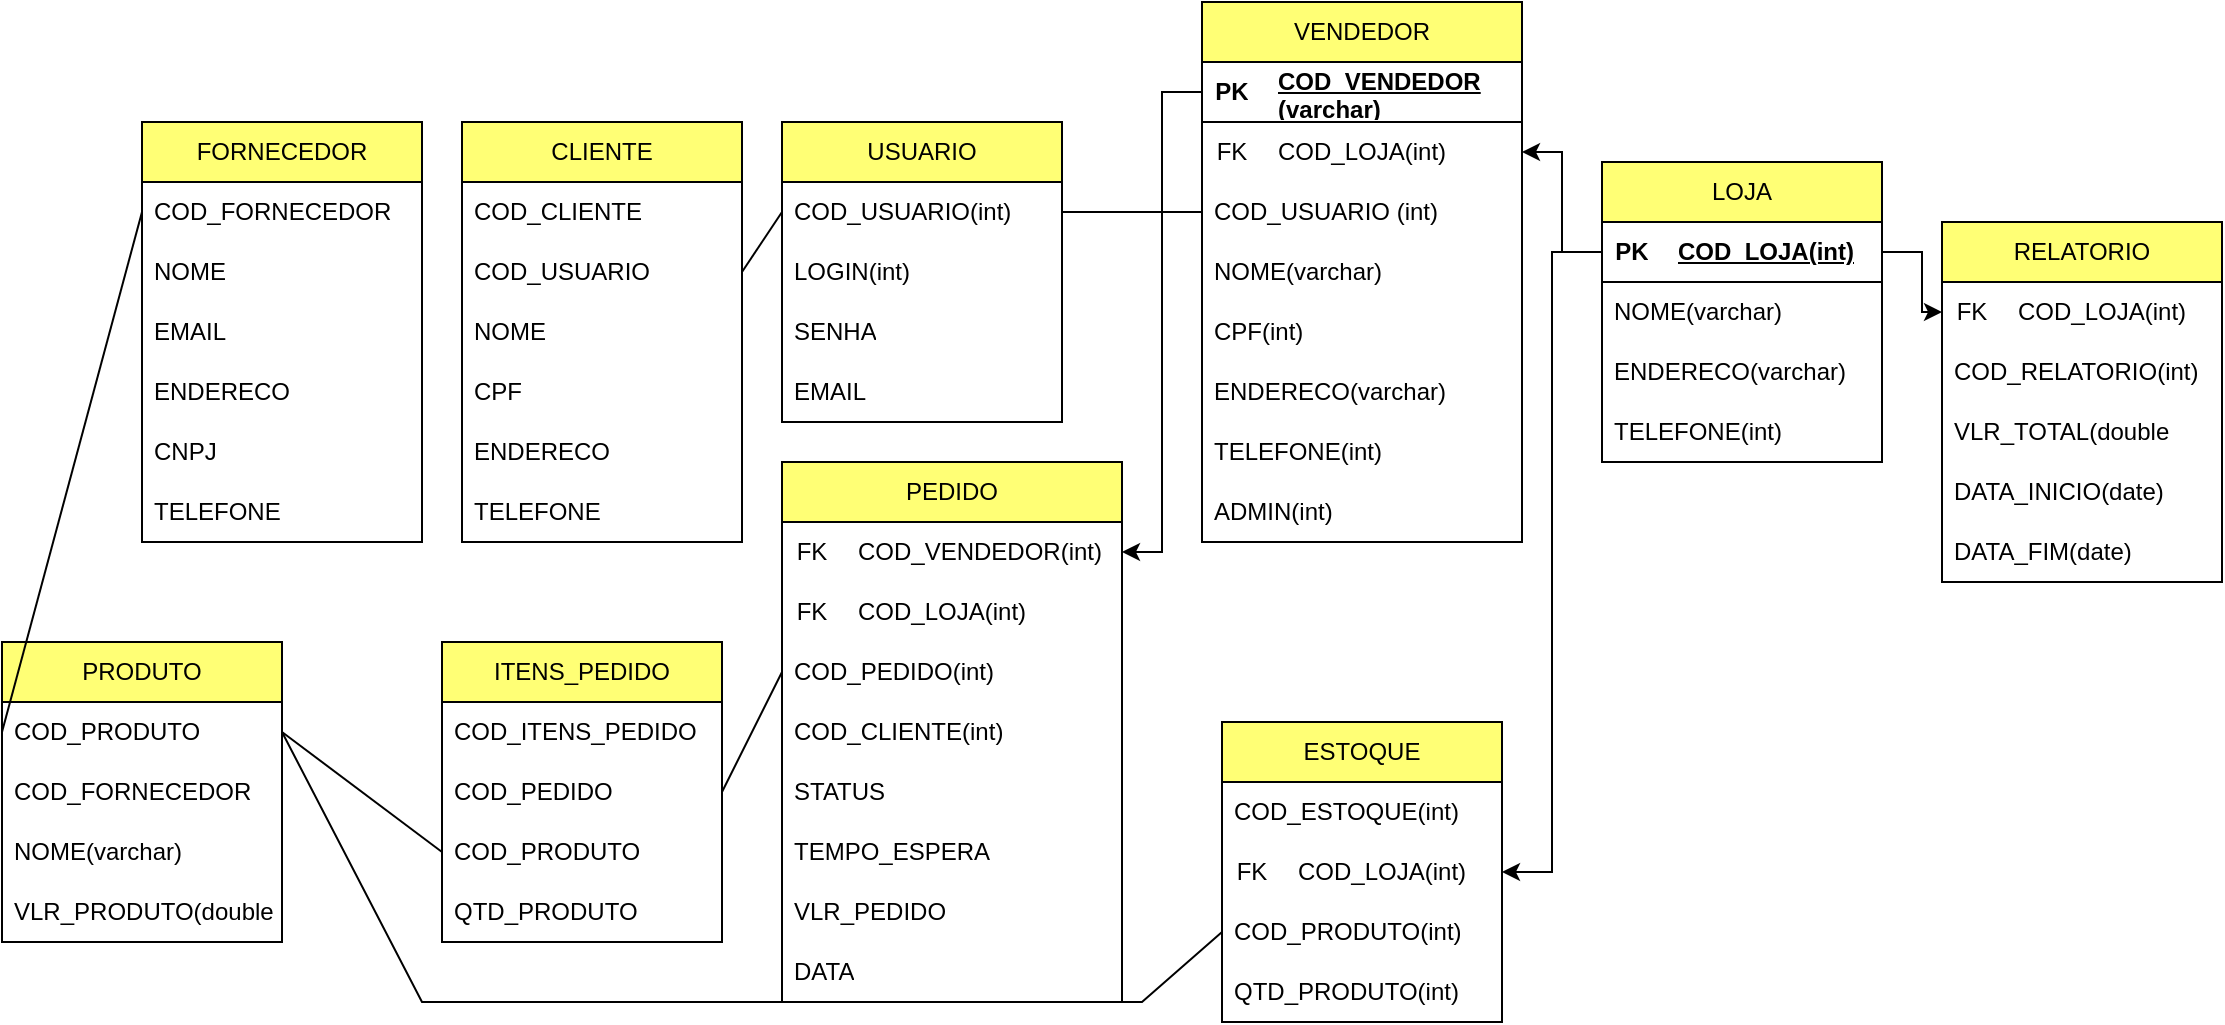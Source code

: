 <mxfile version="21.7.5" type="github">
  <diagram id="R2lEEEUBdFMjLlhIrx00" name="Page-1">
    <mxGraphModel dx="2072" dy="1129" grid="1" gridSize="10" guides="1" tooltips="1" connect="1" arrows="1" fold="1" page="1" pageScale="1" pageWidth="850" pageHeight="1100" math="0" shadow="0" extFonts="Permanent Marker^https://fonts.googleapis.com/css?family=Permanent+Marker">
      <root>
        <mxCell id="0" />
        <mxCell id="1" parent="0" />
        <mxCell id="6euLBbNawALFKnhl1Kjq-1" value="USUARIO" style="swimlane;fontStyle=0;childLayout=stackLayout;horizontal=1;startSize=30;horizontalStack=0;resizeParent=1;resizeParentMax=0;resizeLast=0;collapsible=1;marginBottom=0;whiteSpace=wrap;html=1;fillColor=#FFFF75;" parent="1" vertex="1">
          <mxGeometry x="170" y="60" width="140" height="150" as="geometry" />
        </mxCell>
        <mxCell id="6euLBbNawALFKnhl1Kjq-2" value="COD_USUARIO(int)" style="text;strokeColor=none;fillColor=none;align=left;verticalAlign=middle;spacingLeft=4;spacingRight=4;overflow=hidden;points=[[0,0.5],[1,0.5]];portConstraint=eastwest;rotatable=0;whiteSpace=wrap;html=1;" parent="6euLBbNawALFKnhl1Kjq-1" vertex="1">
          <mxGeometry y="30" width="140" height="30" as="geometry" />
        </mxCell>
        <mxCell id="6euLBbNawALFKnhl1Kjq-3" value="LOGIN(int)" style="text;strokeColor=none;fillColor=none;align=left;verticalAlign=middle;spacingLeft=4;spacingRight=4;overflow=hidden;points=[[0,0.5],[1,0.5]];portConstraint=eastwest;rotatable=0;whiteSpace=wrap;html=1;" parent="6euLBbNawALFKnhl1Kjq-1" vertex="1">
          <mxGeometry y="60" width="140" height="30" as="geometry" />
        </mxCell>
        <mxCell id="6euLBbNawALFKnhl1Kjq-4" value="SENHA" style="text;strokeColor=none;fillColor=none;align=left;verticalAlign=middle;spacingLeft=4;spacingRight=4;overflow=hidden;points=[[0,0.5],[1,0.5]];portConstraint=eastwest;rotatable=0;whiteSpace=wrap;html=1;" parent="6euLBbNawALFKnhl1Kjq-1" vertex="1">
          <mxGeometry y="90" width="140" height="30" as="geometry" />
        </mxCell>
        <mxCell id="6euLBbNawALFKnhl1Kjq-5" value="EMAIL" style="text;strokeColor=none;fillColor=none;align=left;verticalAlign=middle;spacingLeft=4;spacingRight=4;overflow=hidden;points=[[0,0.5],[1,0.5]];portConstraint=eastwest;rotatable=0;whiteSpace=wrap;html=1;" parent="6euLBbNawALFKnhl1Kjq-1" vertex="1">
          <mxGeometry y="120" width="140" height="30" as="geometry" />
        </mxCell>
        <mxCell id="6euLBbNawALFKnhl1Kjq-6" value="CLIENTE" style="swimlane;fontStyle=0;childLayout=stackLayout;horizontal=1;startSize=30;horizontalStack=0;resizeParent=1;resizeParentMax=0;resizeLast=0;collapsible=1;marginBottom=0;whiteSpace=wrap;html=1;fillColor=#FFFF75;" parent="1" vertex="1">
          <mxGeometry x="10" y="60" width="140" height="210" as="geometry" />
        </mxCell>
        <mxCell id="6euLBbNawALFKnhl1Kjq-7" value="COD_CLIENTE" style="text;strokeColor=none;fillColor=none;align=left;verticalAlign=middle;spacingLeft=4;spacingRight=4;overflow=hidden;points=[[0,0.5],[1,0.5]];portConstraint=eastwest;rotatable=0;whiteSpace=wrap;html=1;" parent="6euLBbNawALFKnhl1Kjq-6" vertex="1">
          <mxGeometry y="30" width="140" height="30" as="geometry" />
        </mxCell>
        <mxCell id="6euLBbNawALFKnhl1Kjq-13" value="COD_USUARIO" style="text;strokeColor=none;fillColor=none;align=left;verticalAlign=middle;spacingLeft=4;spacingRight=4;overflow=hidden;points=[[0,0.5],[1,0.5]];portConstraint=eastwest;rotatable=0;whiteSpace=wrap;html=1;" parent="6euLBbNawALFKnhl1Kjq-6" vertex="1">
          <mxGeometry y="60" width="140" height="30" as="geometry" />
        </mxCell>
        <mxCell id="6euLBbNawALFKnhl1Kjq-8" value="NOME" style="text;strokeColor=none;fillColor=none;align=left;verticalAlign=middle;spacingLeft=4;spacingRight=4;overflow=hidden;points=[[0,0.5],[1,0.5]];portConstraint=eastwest;rotatable=0;whiteSpace=wrap;html=1;" parent="6euLBbNawALFKnhl1Kjq-6" vertex="1">
          <mxGeometry y="90" width="140" height="30" as="geometry" />
        </mxCell>
        <mxCell id="6euLBbNawALFKnhl1Kjq-9" value="CPF" style="text;strokeColor=none;fillColor=none;align=left;verticalAlign=middle;spacingLeft=4;spacingRight=4;overflow=hidden;points=[[0,0.5],[1,0.5]];portConstraint=eastwest;rotatable=0;whiteSpace=wrap;html=1;" parent="6euLBbNawALFKnhl1Kjq-6" vertex="1">
          <mxGeometry y="120" width="140" height="30" as="geometry" />
        </mxCell>
        <mxCell id="6euLBbNawALFKnhl1Kjq-10" value="ENDERECO" style="text;strokeColor=none;fillColor=none;align=left;verticalAlign=middle;spacingLeft=4;spacingRight=4;overflow=hidden;points=[[0,0.5],[1,0.5]];portConstraint=eastwest;rotatable=0;whiteSpace=wrap;html=1;" parent="6euLBbNawALFKnhl1Kjq-6" vertex="1">
          <mxGeometry y="150" width="140" height="30" as="geometry" />
        </mxCell>
        <mxCell id="6euLBbNawALFKnhl1Kjq-11" value="TELEFONE" style="text;strokeColor=none;fillColor=none;align=left;verticalAlign=middle;spacingLeft=4;spacingRight=4;overflow=hidden;points=[[0,0.5],[1,0.5]];portConstraint=eastwest;rotatable=0;whiteSpace=wrap;html=1;" parent="6euLBbNawALFKnhl1Kjq-6" vertex="1">
          <mxGeometry y="180" width="140" height="30" as="geometry" />
        </mxCell>
        <mxCell id="6euLBbNawALFKnhl1Kjq-14" value="" style="endArrow=none;html=1;rounded=0;entryX=0;entryY=0.5;entryDx=0;entryDy=0;exitX=1;exitY=0.5;exitDx=0;exitDy=0;" parent="1" source="6euLBbNawALFKnhl1Kjq-13" target="6euLBbNawALFKnhl1Kjq-2" edge="1">
          <mxGeometry width="50" height="50" relative="1" as="geometry">
            <mxPoint x="400" y="250" as="sourcePoint" />
            <mxPoint x="450" y="200" as="targetPoint" />
          </mxGeometry>
        </mxCell>
        <mxCell id="6euLBbNawALFKnhl1Kjq-15" value="VENDEDOR" style="swimlane;fontStyle=0;childLayout=stackLayout;horizontal=1;startSize=30;horizontalStack=0;resizeParent=1;resizeParentMax=0;resizeLast=0;collapsible=1;marginBottom=0;whiteSpace=wrap;html=1;fillColor=#FFFF75;" parent="1" vertex="1">
          <mxGeometry x="380" width="160" height="270" as="geometry" />
        </mxCell>
        <mxCell id="yWgt30FyJ93wqNs7y8Zr-31" value="" style="shape=tableRow;horizontal=0;startSize=0;swimlaneHead=0;swimlaneBody=0;fillColor=none;collapsible=0;dropTarget=0;points=[[0,0.5],[1,0.5]];portConstraint=eastwest;top=0;left=0;right=0;bottom=1;" vertex="1" parent="6euLBbNawALFKnhl1Kjq-15">
          <mxGeometry y="30" width="160" height="30" as="geometry" />
        </mxCell>
        <mxCell id="yWgt30FyJ93wqNs7y8Zr-32" value="PK" style="shape=partialRectangle;connectable=0;fillColor=none;top=0;left=0;bottom=0;right=0;fontStyle=1;overflow=hidden;whiteSpace=wrap;html=1;" vertex="1" parent="yWgt30FyJ93wqNs7y8Zr-31">
          <mxGeometry width="30" height="30" as="geometry">
            <mxRectangle width="30" height="30" as="alternateBounds" />
          </mxGeometry>
        </mxCell>
        <mxCell id="yWgt30FyJ93wqNs7y8Zr-33" value="COD_VENDEDOR (varchar)" style="shape=partialRectangle;connectable=0;fillColor=none;top=0;left=0;bottom=0;right=0;align=left;spacingLeft=6;fontStyle=5;overflow=hidden;whiteSpace=wrap;html=1;" vertex="1" parent="yWgt30FyJ93wqNs7y8Zr-31">
          <mxGeometry x="30" width="150" height="30" as="geometry">
            <mxRectangle width="150" height="30" as="alternateBounds" />
          </mxGeometry>
        </mxCell>
        <mxCell id="yWgt30FyJ93wqNs7y8Zr-81" value="" style="shape=table;startSize=0;container=1;collapsible=1;childLayout=tableLayout;fixedRows=1;rowLines=0;fontStyle=0;align=center;resizeLast=1;strokeColor=none;fillColor=none;collapsible=0;" vertex="1" parent="6euLBbNawALFKnhl1Kjq-15">
          <mxGeometry y="60" width="160" height="30" as="geometry" />
        </mxCell>
        <mxCell id="yWgt30FyJ93wqNs7y8Zr-82" value="" style="shape=tableRow;horizontal=0;startSize=0;swimlaneHead=0;swimlaneBody=0;fillColor=none;collapsible=0;dropTarget=0;points=[[0,0.5],[1,0.5]];portConstraint=eastwest;top=0;left=0;right=0;bottom=0;" vertex="1" parent="yWgt30FyJ93wqNs7y8Zr-81">
          <mxGeometry width="160" height="30" as="geometry" />
        </mxCell>
        <mxCell id="yWgt30FyJ93wqNs7y8Zr-83" value="FK" style="shape=partialRectangle;connectable=0;fillColor=none;top=0;left=0;bottom=0;right=0;fontStyle=0;overflow=hidden;whiteSpace=wrap;html=1;" vertex="1" parent="yWgt30FyJ93wqNs7y8Zr-82">
          <mxGeometry width="30" height="30" as="geometry">
            <mxRectangle width="30" height="30" as="alternateBounds" />
          </mxGeometry>
        </mxCell>
        <mxCell id="yWgt30FyJ93wqNs7y8Zr-84" value="COD_LOJA(int)" style="shape=partialRectangle;connectable=0;fillColor=none;top=0;left=0;bottom=0;right=0;align=left;spacingLeft=6;fontStyle=0;overflow=hidden;whiteSpace=wrap;html=1;" vertex="1" parent="yWgt30FyJ93wqNs7y8Zr-82">
          <mxGeometry x="30" width="130" height="30" as="geometry">
            <mxRectangle width="130" height="30" as="alternateBounds" />
          </mxGeometry>
        </mxCell>
        <mxCell id="6euLBbNawALFKnhl1Kjq-23" value="COD_USUARIO (int)" style="text;strokeColor=none;fillColor=none;align=left;verticalAlign=middle;spacingLeft=4;spacingRight=4;overflow=hidden;points=[[0,0.5],[1,0.5]];portConstraint=eastwest;rotatable=0;whiteSpace=wrap;html=1;" parent="6euLBbNawALFKnhl1Kjq-15" vertex="1">
          <mxGeometry y="90" width="160" height="30" as="geometry" />
        </mxCell>
        <mxCell id="6euLBbNawALFKnhl1Kjq-17" value="NOME(varchar)" style="text;strokeColor=none;fillColor=none;align=left;verticalAlign=middle;spacingLeft=4;spacingRight=4;overflow=hidden;points=[[0,0.5],[1,0.5]];portConstraint=eastwest;rotatable=0;whiteSpace=wrap;html=1;" parent="6euLBbNawALFKnhl1Kjq-15" vertex="1">
          <mxGeometry y="120" width="160" height="30" as="geometry" />
        </mxCell>
        <mxCell id="6euLBbNawALFKnhl1Kjq-18" value="CPF(int)" style="text;strokeColor=none;fillColor=none;align=left;verticalAlign=middle;spacingLeft=4;spacingRight=4;overflow=hidden;points=[[0,0.5],[1,0.5]];portConstraint=eastwest;rotatable=0;whiteSpace=wrap;html=1;" parent="6euLBbNawALFKnhl1Kjq-15" vertex="1">
          <mxGeometry y="150" width="160" height="30" as="geometry" />
        </mxCell>
        <mxCell id="6euLBbNawALFKnhl1Kjq-20" value="ENDERECO(varchar)" style="text;strokeColor=none;fillColor=none;align=left;verticalAlign=middle;spacingLeft=4;spacingRight=4;overflow=hidden;points=[[0,0.5],[1,0.5]];portConstraint=eastwest;rotatable=0;whiteSpace=wrap;html=1;" parent="6euLBbNawALFKnhl1Kjq-15" vertex="1">
          <mxGeometry y="180" width="160" height="30" as="geometry" />
        </mxCell>
        <mxCell id="6euLBbNawALFKnhl1Kjq-21" value="TELEFONE(int)" style="text;strokeColor=none;fillColor=none;align=left;verticalAlign=middle;spacingLeft=4;spacingRight=4;overflow=hidden;points=[[0,0.5],[1,0.5]];portConstraint=eastwest;rotatable=0;whiteSpace=wrap;html=1;" parent="6euLBbNawALFKnhl1Kjq-15" vertex="1">
          <mxGeometry y="210" width="160" height="30" as="geometry" />
        </mxCell>
        <mxCell id="6euLBbNawALFKnhl1Kjq-25" value="ADMIN(int)" style="text;strokeColor=none;fillColor=none;align=left;verticalAlign=middle;spacingLeft=4;spacingRight=4;overflow=hidden;points=[[0,0.5],[1,0.5]];portConstraint=eastwest;rotatable=0;whiteSpace=wrap;html=1;" parent="6euLBbNawALFKnhl1Kjq-15" vertex="1">
          <mxGeometry y="240" width="160" height="30" as="geometry" />
        </mxCell>
        <mxCell id="6euLBbNawALFKnhl1Kjq-24" value="" style="endArrow=none;html=1;rounded=0;entryX=0;entryY=0.5;entryDx=0;entryDy=0;exitX=1;exitY=0.5;exitDx=0;exitDy=0;" parent="1" source="6euLBbNawALFKnhl1Kjq-2" target="6euLBbNawALFKnhl1Kjq-23" edge="1">
          <mxGeometry width="50" height="50" relative="1" as="geometry">
            <mxPoint x="310" y="195" as="sourcePoint" />
            <mxPoint x="350" y="165" as="targetPoint" />
          </mxGeometry>
        </mxCell>
        <mxCell id="6euLBbNawALFKnhl1Kjq-26" value="LOJA" style="swimlane;fontStyle=0;childLayout=stackLayout;horizontal=1;startSize=30;horizontalStack=0;resizeParent=1;resizeParentMax=0;resizeLast=0;collapsible=1;marginBottom=0;whiteSpace=wrap;html=1;fillColor=#FFFF75;" parent="1" vertex="1">
          <mxGeometry x="580" y="80" width="140" height="150" as="geometry" />
        </mxCell>
        <mxCell id="yWgt30FyJ93wqNs7y8Zr-75" value="" style="shape=table;startSize=0;container=1;collapsible=1;childLayout=tableLayout;fixedRows=1;rowLines=0;fontStyle=0;align=center;resizeLast=1;strokeColor=none;fillColor=none;collapsible=0;" vertex="1" parent="6euLBbNawALFKnhl1Kjq-26">
          <mxGeometry y="30" width="140" height="30" as="geometry" />
        </mxCell>
        <mxCell id="yWgt30FyJ93wqNs7y8Zr-76" value="" style="shape=tableRow;horizontal=0;startSize=0;swimlaneHead=0;swimlaneBody=0;fillColor=none;collapsible=0;dropTarget=0;points=[[0,0.5],[1,0.5]];portConstraint=eastwest;top=0;left=0;right=0;bottom=1;" vertex="1" parent="yWgt30FyJ93wqNs7y8Zr-75">
          <mxGeometry width="140" height="30" as="geometry" />
        </mxCell>
        <mxCell id="yWgt30FyJ93wqNs7y8Zr-77" value="PK" style="shape=partialRectangle;connectable=0;fillColor=none;top=0;left=0;bottom=0;right=0;fontStyle=1;overflow=hidden;whiteSpace=wrap;html=1;" vertex="1" parent="yWgt30FyJ93wqNs7y8Zr-76">
          <mxGeometry width="30" height="30" as="geometry">
            <mxRectangle width="30" height="30" as="alternateBounds" />
          </mxGeometry>
        </mxCell>
        <mxCell id="yWgt30FyJ93wqNs7y8Zr-78" value="COD_LOJA(int)" style="shape=partialRectangle;connectable=0;fillColor=none;top=0;left=0;bottom=0;right=0;align=left;spacingLeft=6;fontStyle=5;overflow=hidden;whiteSpace=wrap;html=1;" vertex="1" parent="yWgt30FyJ93wqNs7y8Zr-76">
          <mxGeometry x="30" width="110" height="30" as="geometry">
            <mxRectangle width="110" height="30" as="alternateBounds" />
          </mxGeometry>
        </mxCell>
        <mxCell id="6euLBbNawALFKnhl1Kjq-28" value="NOME(varchar)" style="text;strokeColor=none;fillColor=none;align=left;verticalAlign=middle;spacingLeft=4;spacingRight=4;overflow=hidden;points=[[0,0.5],[1,0.5]];portConstraint=eastwest;rotatable=0;whiteSpace=wrap;html=1;" parent="6euLBbNawALFKnhl1Kjq-26" vertex="1">
          <mxGeometry y="60" width="140" height="30" as="geometry" />
        </mxCell>
        <mxCell id="6euLBbNawALFKnhl1Kjq-29" value="ENDERECO(varchar)" style="text;strokeColor=none;fillColor=none;align=left;verticalAlign=middle;spacingLeft=4;spacingRight=4;overflow=hidden;points=[[0,0.5],[1,0.5]];portConstraint=eastwest;rotatable=0;whiteSpace=wrap;html=1;" parent="6euLBbNawALFKnhl1Kjq-26" vertex="1">
          <mxGeometry y="90" width="140" height="30" as="geometry" />
        </mxCell>
        <mxCell id="6euLBbNawALFKnhl1Kjq-30" value="TELEFONE(int)" style="text;strokeColor=none;fillColor=none;align=left;verticalAlign=middle;spacingLeft=4;spacingRight=4;overflow=hidden;points=[[0,0.5],[1,0.5]];portConstraint=eastwest;rotatable=0;whiteSpace=wrap;html=1;" parent="6euLBbNawALFKnhl1Kjq-26" vertex="1">
          <mxGeometry y="120" width="140" height="30" as="geometry" />
        </mxCell>
        <mxCell id="6euLBbNawALFKnhl1Kjq-32" value="PEDIDO" style="swimlane;fontStyle=0;childLayout=stackLayout;horizontal=1;startSize=30;horizontalStack=0;resizeParent=1;resizeParentMax=0;resizeLast=0;collapsible=1;marginBottom=0;whiteSpace=wrap;html=1;fillColor=#FFFF75;" parent="1" vertex="1">
          <mxGeometry x="170" y="230" width="170" height="270" as="geometry" />
        </mxCell>
        <mxCell id="yWgt30FyJ93wqNs7y8Zr-64" value="" style="shape=table;startSize=0;container=1;collapsible=1;childLayout=tableLayout;fixedRows=1;rowLines=0;fontStyle=0;align=center;resizeLast=1;strokeColor=none;fillColor=none;collapsible=0;" vertex="1" parent="6euLBbNawALFKnhl1Kjq-32">
          <mxGeometry y="30" width="170" height="30" as="geometry" />
        </mxCell>
        <mxCell id="yWgt30FyJ93wqNs7y8Zr-65" value="" style="shape=tableRow;horizontal=0;startSize=0;swimlaneHead=0;swimlaneBody=0;fillColor=none;collapsible=0;dropTarget=0;points=[[0,0.5],[1,0.5]];portConstraint=eastwest;top=0;left=0;right=0;bottom=0;" vertex="1" parent="yWgt30FyJ93wqNs7y8Zr-64">
          <mxGeometry width="170" height="30" as="geometry" />
        </mxCell>
        <mxCell id="yWgt30FyJ93wqNs7y8Zr-66" value="FK" style="shape=partialRectangle;connectable=0;fillColor=none;top=0;left=0;bottom=0;right=0;fontStyle=0;overflow=hidden;whiteSpace=wrap;html=1;" vertex="1" parent="yWgt30FyJ93wqNs7y8Zr-65">
          <mxGeometry width="30" height="30" as="geometry">
            <mxRectangle width="30" height="30" as="alternateBounds" />
          </mxGeometry>
        </mxCell>
        <mxCell id="yWgt30FyJ93wqNs7y8Zr-67" value="COD_VENDEDOR(int)" style="shape=partialRectangle;connectable=0;fillColor=none;top=0;left=0;bottom=0;right=0;align=left;spacingLeft=6;fontStyle=0;overflow=hidden;whiteSpace=wrap;html=1;" vertex="1" parent="yWgt30FyJ93wqNs7y8Zr-65">
          <mxGeometry x="30" width="140" height="30" as="geometry">
            <mxRectangle width="140" height="30" as="alternateBounds" />
          </mxGeometry>
        </mxCell>
        <mxCell id="yWgt30FyJ93wqNs7y8Zr-94" value="" style="shape=table;startSize=0;container=1;collapsible=1;childLayout=tableLayout;fixedRows=1;rowLines=0;fontStyle=0;align=center;resizeLast=1;strokeColor=none;fillColor=none;collapsible=0;" vertex="1" parent="6euLBbNawALFKnhl1Kjq-32">
          <mxGeometry y="60" width="170" height="30" as="geometry" />
        </mxCell>
        <mxCell id="yWgt30FyJ93wqNs7y8Zr-95" value="" style="shape=tableRow;horizontal=0;startSize=0;swimlaneHead=0;swimlaneBody=0;fillColor=none;collapsible=0;dropTarget=0;points=[[0,0.5],[1,0.5]];portConstraint=eastwest;top=0;left=0;right=0;bottom=0;" vertex="1" parent="yWgt30FyJ93wqNs7y8Zr-94">
          <mxGeometry width="170" height="30" as="geometry" />
        </mxCell>
        <mxCell id="yWgt30FyJ93wqNs7y8Zr-96" value="FK" style="shape=partialRectangle;connectable=0;fillColor=none;top=0;left=0;bottom=0;right=0;fontStyle=0;overflow=hidden;whiteSpace=wrap;html=1;" vertex="1" parent="yWgt30FyJ93wqNs7y8Zr-95">
          <mxGeometry width="30" height="30" as="geometry">
            <mxRectangle width="30" height="30" as="alternateBounds" />
          </mxGeometry>
        </mxCell>
        <mxCell id="yWgt30FyJ93wqNs7y8Zr-97" value="COD_LOJA(int)" style="shape=partialRectangle;connectable=0;fillColor=none;top=0;left=0;bottom=0;right=0;align=left;spacingLeft=6;fontStyle=0;overflow=hidden;whiteSpace=wrap;html=1;" vertex="1" parent="yWgt30FyJ93wqNs7y8Zr-95">
          <mxGeometry x="30" width="140" height="30" as="geometry">
            <mxRectangle width="140" height="30" as="alternateBounds" />
          </mxGeometry>
        </mxCell>
        <mxCell id="6euLBbNawALFKnhl1Kjq-33" value="COD_PEDIDO(int)" style="text;strokeColor=none;fillColor=none;align=left;verticalAlign=middle;spacingLeft=4;spacingRight=4;overflow=hidden;points=[[0,0.5],[1,0.5]];portConstraint=eastwest;rotatable=0;whiteSpace=wrap;html=1;" parent="6euLBbNawALFKnhl1Kjq-32" vertex="1">
          <mxGeometry y="90" width="170" height="30" as="geometry" />
        </mxCell>
        <mxCell id="6euLBbNawALFKnhl1Kjq-41" value="COD_CLIENTE(int)" style="text;strokeColor=none;fillColor=none;align=left;verticalAlign=middle;spacingLeft=4;spacingRight=4;overflow=hidden;points=[[0,0.5],[1,0.5]];portConstraint=eastwest;rotatable=0;whiteSpace=wrap;html=1;" parent="6euLBbNawALFKnhl1Kjq-32" vertex="1">
          <mxGeometry y="120" width="170" height="30" as="geometry" />
        </mxCell>
        <mxCell id="6euLBbNawALFKnhl1Kjq-46" value="STATUS" style="text;strokeColor=none;fillColor=none;align=left;verticalAlign=middle;spacingLeft=4;spacingRight=4;overflow=hidden;points=[[0,0.5],[1,0.5]];portConstraint=eastwest;rotatable=0;whiteSpace=wrap;html=1;" parent="6euLBbNawALFKnhl1Kjq-32" vertex="1">
          <mxGeometry y="150" width="170" height="30" as="geometry" />
        </mxCell>
        <mxCell id="6euLBbNawALFKnhl1Kjq-76" value="TEMPO_ESPERA" style="text;strokeColor=none;fillColor=none;align=left;verticalAlign=middle;spacingLeft=4;spacingRight=4;overflow=hidden;points=[[0,0.5],[1,0.5]];portConstraint=eastwest;rotatable=0;whiteSpace=wrap;html=1;" parent="6euLBbNawALFKnhl1Kjq-32" vertex="1">
          <mxGeometry y="180" width="170" height="30" as="geometry" />
        </mxCell>
        <mxCell id="6euLBbNawALFKnhl1Kjq-47" value="VLR_PEDIDO" style="text;strokeColor=none;fillColor=none;align=left;verticalAlign=middle;spacingLeft=4;spacingRight=4;overflow=hidden;points=[[0,0.5],[1,0.5]];portConstraint=eastwest;rotatable=0;whiteSpace=wrap;html=1;" parent="6euLBbNawALFKnhl1Kjq-32" vertex="1">
          <mxGeometry y="210" width="170" height="30" as="geometry" />
        </mxCell>
        <mxCell id="6euLBbNawALFKnhl1Kjq-48" value="DATA" style="text;strokeColor=none;fillColor=none;align=left;verticalAlign=middle;spacingLeft=4;spacingRight=4;overflow=hidden;points=[[0,0.5],[1,0.5]];portConstraint=eastwest;rotatable=0;whiteSpace=wrap;html=1;" parent="6euLBbNawALFKnhl1Kjq-32" vertex="1">
          <mxGeometry y="240" width="170" height="30" as="geometry" />
        </mxCell>
        <mxCell id="6euLBbNawALFKnhl1Kjq-37" value="ITENS_PEDIDO" style="swimlane;fontStyle=0;childLayout=stackLayout;horizontal=1;startSize=30;horizontalStack=0;resizeParent=1;resizeParentMax=0;resizeLast=0;collapsible=1;marginBottom=0;whiteSpace=wrap;html=1;fillColor=#FFFF75;" parent="1" vertex="1">
          <mxGeometry y="320" width="140" height="150" as="geometry" />
        </mxCell>
        <mxCell id="6euLBbNawALFKnhl1Kjq-38" value="COD_ITENS_PEDIDO" style="text;strokeColor=none;fillColor=none;align=left;verticalAlign=middle;spacingLeft=4;spacingRight=4;overflow=hidden;points=[[0,0.5],[1,0.5]];portConstraint=eastwest;rotatable=0;whiteSpace=wrap;html=1;" parent="6euLBbNawALFKnhl1Kjq-37" vertex="1">
          <mxGeometry y="30" width="140" height="30" as="geometry" />
        </mxCell>
        <mxCell id="6euLBbNawALFKnhl1Kjq-39" value="COD_PEDIDO" style="text;strokeColor=none;fillColor=none;align=left;verticalAlign=middle;spacingLeft=4;spacingRight=4;overflow=hidden;points=[[0,0.5],[1,0.5]];portConstraint=eastwest;rotatable=0;whiteSpace=wrap;html=1;" parent="6euLBbNawALFKnhl1Kjq-37" vertex="1">
          <mxGeometry y="60" width="140" height="30" as="geometry" />
        </mxCell>
        <mxCell id="6euLBbNawALFKnhl1Kjq-49" value="COD_PRODUTO" style="text;strokeColor=none;fillColor=none;align=left;verticalAlign=middle;spacingLeft=4;spacingRight=4;overflow=hidden;points=[[0,0.5],[1,0.5]];portConstraint=eastwest;rotatable=0;whiteSpace=wrap;html=1;" parent="6euLBbNawALFKnhl1Kjq-37" vertex="1">
          <mxGeometry y="90" width="140" height="30" as="geometry" />
        </mxCell>
        <mxCell id="6euLBbNawALFKnhl1Kjq-50" value="QTD_PRODUTO" style="text;strokeColor=none;fillColor=none;align=left;verticalAlign=middle;spacingLeft=4;spacingRight=4;overflow=hidden;points=[[0,0.5],[1,0.5]];portConstraint=eastwest;rotatable=0;whiteSpace=wrap;html=1;" parent="6euLBbNawALFKnhl1Kjq-37" vertex="1">
          <mxGeometry y="120" width="140" height="30" as="geometry" />
        </mxCell>
        <mxCell id="6euLBbNawALFKnhl1Kjq-40" value="" style="endArrow=none;html=1;rounded=0;entryX=0;entryY=0.5;entryDx=0;entryDy=0;exitX=1;exitY=0.5;exitDx=0;exitDy=0;" parent="1" source="6euLBbNawALFKnhl1Kjq-39" target="6euLBbNawALFKnhl1Kjq-33" edge="1">
          <mxGeometry width="50" height="50" relative="1" as="geometry">
            <mxPoint x="170" y="370" as="sourcePoint" />
            <mxPoint x="260" y="115" as="targetPoint" />
          </mxGeometry>
        </mxCell>
        <mxCell id="6euLBbNawALFKnhl1Kjq-51" value="PRODUTO" style="swimlane;fontStyle=0;childLayout=stackLayout;horizontal=1;startSize=30;horizontalStack=0;resizeParent=1;resizeParentMax=0;resizeLast=0;collapsible=1;marginBottom=0;whiteSpace=wrap;html=1;fillColor=#FFFF75;" parent="1" vertex="1">
          <mxGeometry x="-220" y="320" width="140" height="150" as="geometry" />
        </mxCell>
        <mxCell id="6euLBbNawALFKnhl1Kjq-52" value="COD_PRODUTO" style="text;strokeColor=none;fillColor=none;align=left;verticalAlign=middle;spacingLeft=4;spacingRight=4;overflow=hidden;points=[[0,0.5],[1,0.5]];portConstraint=eastwest;rotatable=0;whiteSpace=wrap;html=1;" parent="6euLBbNawALFKnhl1Kjq-51" vertex="1">
          <mxGeometry y="30" width="140" height="30" as="geometry" />
        </mxCell>
        <mxCell id="6euLBbNawALFKnhl1Kjq-64" value="COD_FORNECEDOR" style="text;strokeColor=none;fillColor=none;align=left;verticalAlign=middle;spacingLeft=4;spacingRight=4;overflow=hidden;points=[[0,0.5],[1,0.5]];portConstraint=eastwest;rotatable=0;whiteSpace=wrap;html=1;" parent="6euLBbNawALFKnhl1Kjq-51" vertex="1">
          <mxGeometry y="60" width="140" height="30" as="geometry" />
        </mxCell>
        <mxCell id="6euLBbNawALFKnhl1Kjq-53" value="NOME(varchar)" style="text;strokeColor=none;fillColor=none;align=left;verticalAlign=middle;spacingLeft=4;spacingRight=4;overflow=hidden;points=[[0,0.5],[1,0.5]];portConstraint=eastwest;rotatable=0;whiteSpace=wrap;html=1;" parent="6euLBbNawALFKnhl1Kjq-51" vertex="1">
          <mxGeometry y="90" width="140" height="30" as="geometry" />
        </mxCell>
        <mxCell id="6euLBbNawALFKnhl1Kjq-55" value="VLR_PRODUTO(double)" style="text;strokeColor=none;fillColor=none;align=left;verticalAlign=middle;spacingLeft=4;spacingRight=4;overflow=hidden;points=[[0,0.5],[1,0.5]];portConstraint=eastwest;rotatable=0;whiteSpace=wrap;html=1;" parent="6euLBbNawALFKnhl1Kjq-51" vertex="1">
          <mxGeometry y="120" width="140" height="30" as="geometry" />
        </mxCell>
        <mxCell id="6euLBbNawALFKnhl1Kjq-56" value="" style="endArrow=none;html=1;rounded=0;entryX=1;entryY=0.5;entryDx=0;entryDy=0;exitX=0;exitY=0.5;exitDx=0;exitDy=0;" parent="1" source="6euLBbNawALFKnhl1Kjq-49" target="6euLBbNawALFKnhl1Kjq-52" edge="1">
          <mxGeometry width="50" height="50" relative="1" as="geometry">
            <mxPoint x="160" y="365" as="sourcePoint" />
            <mxPoint x="180" y="275" as="targetPoint" />
          </mxGeometry>
        </mxCell>
        <mxCell id="6euLBbNawALFKnhl1Kjq-57" value="FORNECEDOR" style="swimlane;fontStyle=0;childLayout=stackLayout;horizontal=1;startSize=30;horizontalStack=0;resizeParent=1;resizeParentMax=0;resizeLast=0;collapsible=1;marginBottom=0;whiteSpace=wrap;html=1;fillColor=#FFFF75;" parent="1" vertex="1">
          <mxGeometry x="-150" y="60" width="140" height="210" as="geometry" />
        </mxCell>
        <mxCell id="6euLBbNawALFKnhl1Kjq-58" value="COD_FORNECEDOR" style="text;strokeColor=none;fillColor=none;align=left;verticalAlign=middle;spacingLeft=4;spacingRight=4;overflow=hidden;points=[[0,0.5],[1,0.5]];portConstraint=eastwest;rotatable=0;whiteSpace=wrap;html=1;" parent="6euLBbNawALFKnhl1Kjq-57" vertex="1">
          <mxGeometry y="30" width="140" height="30" as="geometry" />
        </mxCell>
        <mxCell id="6euLBbNawALFKnhl1Kjq-59" value="NOME" style="text;strokeColor=none;fillColor=none;align=left;verticalAlign=middle;spacingLeft=4;spacingRight=4;overflow=hidden;points=[[0,0.5],[1,0.5]];portConstraint=eastwest;rotatable=0;whiteSpace=wrap;html=1;" parent="6euLBbNawALFKnhl1Kjq-57" vertex="1">
          <mxGeometry y="60" width="140" height="30" as="geometry" />
        </mxCell>
        <mxCell id="6euLBbNawALFKnhl1Kjq-63" value="EMAIL" style="text;strokeColor=none;fillColor=none;align=left;verticalAlign=middle;spacingLeft=4;spacingRight=4;overflow=hidden;points=[[0,0.5],[1,0.5]];portConstraint=eastwest;rotatable=0;whiteSpace=wrap;html=1;" parent="6euLBbNawALFKnhl1Kjq-57" vertex="1">
          <mxGeometry y="90" width="140" height="30" as="geometry" />
        </mxCell>
        <mxCell id="6euLBbNawALFKnhl1Kjq-60" value="ENDERECO" style="text;strokeColor=none;fillColor=none;align=left;verticalAlign=middle;spacingLeft=4;spacingRight=4;overflow=hidden;points=[[0,0.5],[1,0.5]];portConstraint=eastwest;rotatable=0;whiteSpace=wrap;html=1;" parent="6euLBbNawALFKnhl1Kjq-57" vertex="1">
          <mxGeometry y="120" width="140" height="30" as="geometry" />
        </mxCell>
        <mxCell id="6euLBbNawALFKnhl1Kjq-61" value="CNPJ" style="text;strokeColor=none;fillColor=none;align=left;verticalAlign=middle;spacingLeft=4;spacingRight=4;overflow=hidden;points=[[0,0.5],[1,0.5]];portConstraint=eastwest;rotatable=0;whiteSpace=wrap;html=1;" parent="6euLBbNawALFKnhl1Kjq-57" vertex="1">
          <mxGeometry y="150" width="140" height="30" as="geometry" />
        </mxCell>
        <mxCell id="6euLBbNawALFKnhl1Kjq-62" value="TELEFONE" style="text;strokeColor=none;fillColor=none;align=left;verticalAlign=middle;spacingLeft=4;spacingRight=4;overflow=hidden;points=[[0,0.5],[1,0.5]];portConstraint=eastwest;rotatable=0;whiteSpace=wrap;html=1;" parent="6euLBbNawALFKnhl1Kjq-57" vertex="1">
          <mxGeometry y="180" width="140" height="30" as="geometry" />
        </mxCell>
        <mxCell id="6euLBbNawALFKnhl1Kjq-66" value="" style="endArrow=none;html=1;rounded=0;entryX=0;entryY=0.5;entryDx=0;entryDy=0;exitX=0;exitY=0.5;exitDx=0;exitDy=0;" parent="1" source="6euLBbNawALFKnhl1Kjq-52" target="6euLBbNawALFKnhl1Kjq-58" edge="1">
          <mxGeometry width="50" height="50" relative="1" as="geometry">
            <mxPoint x="250" y="340" as="sourcePoint" />
            <mxPoint x="300" y="290" as="targetPoint" />
          </mxGeometry>
        </mxCell>
        <mxCell id="6euLBbNawALFKnhl1Kjq-67" value="ESTOQUE" style="swimlane;fontStyle=0;childLayout=stackLayout;horizontal=1;startSize=30;horizontalStack=0;resizeParent=1;resizeParentMax=0;resizeLast=0;collapsible=1;marginBottom=0;whiteSpace=wrap;html=1;fillColor=#FFFF75;" parent="1" vertex="1">
          <mxGeometry x="390" y="360" width="140" height="150" as="geometry" />
        </mxCell>
        <mxCell id="6euLBbNawALFKnhl1Kjq-68" value="COD_ESTOQUE(int)" style="text;strokeColor=none;fillColor=none;align=left;verticalAlign=middle;spacingLeft=4;spacingRight=4;overflow=hidden;points=[[0,0.5],[1,0.5]];portConstraint=eastwest;rotatable=0;whiteSpace=wrap;html=1;" parent="6euLBbNawALFKnhl1Kjq-67" vertex="1">
          <mxGeometry y="30" width="140" height="30" as="geometry" />
        </mxCell>
        <mxCell id="yWgt30FyJ93wqNs7y8Zr-88" value="" style="shape=table;startSize=0;container=1;collapsible=1;childLayout=tableLayout;fixedRows=1;rowLines=0;fontStyle=0;align=center;resizeLast=1;strokeColor=none;fillColor=none;collapsible=0;" vertex="1" parent="6euLBbNawALFKnhl1Kjq-67">
          <mxGeometry y="60" width="140" height="30" as="geometry" />
        </mxCell>
        <mxCell id="yWgt30FyJ93wqNs7y8Zr-89" value="" style="shape=tableRow;horizontal=0;startSize=0;swimlaneHead=0;swimlaneBody=0;fillColor=none;collapsible=0;dropTarget=0;points=[[0,0.5],[1,0.5]];portConstraint=eastwest;top=0;left=0;right=0;bottom=0;" vertex="1" parent="yWgt30FyJ93wqNs7y8Zr-88">
          <mxGeometry width="140" height="30" as="geometry" />
        </mxCell>
        <mxCell id="yWgt30FyJ93wqNs7y8Zr-90" value="FK" style="shape=partialRectangle;connectable=0;fillColor=none;top=0;left=0;bottom=0;right=0;fontStyle=0;overflow=hidden;whiteSpace=wrap;html=1;" vertex="1" parent="yWgt30FyJ93wqNs7y8Zr-89">
          <mxGeometry width="30" height="30" as="geometry">
            <mxRectangle width="30" height="30" as="alternateBounds" />
          </mxGeometry>
        </mxCell>
        <mxCell id="yWgt30FyJ93wqNs7y8Zr-91" value="COD_LOJA(int)" style="shape=partialRectangle;connectable=0;fillColor=none;top=0;left=0;bottom=0;right=0;align=left;spacingLeft=6;fontStyle=0;overflow=hidden;whiteSpace=wrap;html=1;" vertex="1" parent="yWgt30FyJ93wqNs7y8Zr-89">
          <mxGeometry x="30" width="110" height="30" as="geometry">
            <mxRectangle width="110" height="30" as="alternateBounds" />
          </mxGeometry>
        </mxCell>
        <mxCell id="6euLBbNawALFKnhl1Kjq-70" value="COD_PRODUTO(int)" style="text;strokeColor=none;fillColor=none;align=left;verticalAlign=middle;spacingLeft=4;spacingRight=4;overflow=hidden;points=[[0,0.5],[1,0.5]];portConstraint=eastwest;rotatable=0;whiteSpace=wrap;html=1;" parent="6euLBbNawALFKnhl1Kjq-67" vertex="1">
          <mxGeometry y="90" width="140" height="30" as="geometry" />
        </mxCell>
        <mxCell id="6euLBbNawALFKnhl1Kjq-71" value="QTD_PRODUTO(int)" style="text;strokeColor=none;fillColor=none;align=left;verticalAlign=middle;spacingLeft=4;spacingRight=4;overflow=hidden;points=[[0,0.5],[1,0.5]];portConstraint=eastwest;rotatable=0;whiteSpace=wrap;html=1;" parent="6euLBbNawALFKnhl1Kjq-67" vertex="1">
          <mxGeometry y="120" width="140" height="30" as="geometry" />
        </mxCell>
        <mxCell id="6euLBbNawALFKnhl1Kjq-75" value="" style="endArrow=none;html=1;rounded=0;entryX=0;entryY=0.5;entryDx=0;entryDy=0;exitX=1;exitY=0.5;exitDx=0;exitDy=0;" parent="1" source="6euLBbNawALFKnhl1Kjq-52" target="6euLBbNawALFKnhl1Kjq-70" edge="1">
          <mxGeometry width="50" height="50" relative="1" as="geometry">
            <mxPoint x="320" y="115" as="sourcePoint" />
            <mxPoint x="350" y="145" as="targetPoint" />
            <Array as="points">
              <mxPoint x="-10" y="500" />
              <mxPoint x="350" y="500" />
            </Array>
          </mxGeometry>
        </mxCell>
        <mxCell id="6euLBbNawALFKnhl1Kjq-77" value="RELATORIO" style="swimlane;fontStyle=0;childLayout=stackLayout;horizontal=1;startSize=30;horizontalStack=0;resizeParent=1;resizeParentMax=0;resizeLast=0;collapsible=1;marginBottom=0;whiteSpace=wrap;html=1;fillColor=#FFFF75;" parent="1" vertex="1">
          <mxGeometry x="750" y="110" width="140" height="180" as="geometry" />
        </mxCell>
        <mxCell id="yWgt30FyJ93wqNs7y8Zr-100" value="" style="shape=table;startSize=0;container=1;collapsible=1;childLayout=tableLayout;fixedRows=1;rowLines=0;fontStyle=0;align=center;resizeLast=1;strokeColor=none;fillColor=none;collapsible=0;" vertex="1" parent="6euLBbNawALFKnhl1Kjq-77">
          <mxGeometry y="30" width="140" height="30" as="geometry" />
        </mxCell>
        <mxCell id="yWgt30FyJ93wqNs7y8Zr-101" value="" style="shape=tableRow;horizontal=0;startSize=0;swimlaneHead=0;swimlaneBody=0;fillColor=none;collapsible=0;dropTarget=0;points=[[0,0.5],[1,0.5]];portConstraint=eastwest;top=0;left=0;right=0;bottom=0;" vertex="1" parent="yWgt30FyJ93wqNs7y8Zr-100">
          <mxGeometry width="140" height="30" as="geometry" />
        </mxCell>
        <mxCell id="yWgt30FyJ93wqNs7y8Zr-102" value="FK" style="shape=partialRectangle;connectable=0;fillColor=none;top=0;left=0;bottom=0;right=0;fontStyle=0;overflow=hidden;whiteSpace=wrap;html=1;" vertex="1" parent="yWgt30FyJ93wqNs7y8Zr-101">
          <mxGeometry width="30" height="30" as="geometry">
            <mxRectangle width="30" height="30" as="alternateBounds" />
          </mxGeometry>
        </mxCell>
        <mxCell id="yWgt30FyJ93wqNs7y8Zr-103" value="COD_LOJA(int)" style="shape=partialRectangle;connectable=0;fillColor=none;top=0;left=0;bottom=0;right=0;align=left;spacingLeft=6;fontStyle=0;overflow=hidden;whiteSpace=wrap;html=1;" vertex="1" parent="yWgt30FyJ93wqNs7y8Zr-101">
          <mxGeometry x="30" width="110" height="30" as="geometry">
            <mxRectangle width="110" height="30" as="alternateBounds" />
          </mxGeometry>
        </mxCell>
        <mxCell id="6euLBbNawALFKnhl1Kjq-78" value="COD_RELATORIO(int)" style="text;strokeColor=none;fillColor=none;align=left;verticalAlign=middle;spacingLeft=4;spacingRight=4;overflow=hidden;points=[[0,0.5],[1,0.5]];portConstraint=eastwest;rotatable=0;whiteSpace=wrap;html=1;" parent="6euLBbNawALFKnhl1Kjq-77" vertex="1">
          <mxGeometry y="60" width="140" height="30" as="geometry" />
        </mxCell>
        <mxCell id="6euLBbNawALFKnhl1Kjq-84" value="VLR_TOTAL(double" style="text;strokeColor=none;fillColor=none;align=left;verticalAlign=middle;spacingLeft=4;spacingRight=4;overflow=hidden;points=[[0,0.5],[1,0.5]];portConstraint=eastwest;rotatable=0;whiteSpace=wrap;html=1;" parent="6euLBbNawALFKnhl1Kjq-77" vertex="1">
          <mxGeometry y="90" width="140" height="30" as="geometry" />
        </mxCell>
        <mxCell id="6euLBbNawALFKnhl1Kjq-80" value="DATA_INICIO(date)" style="text;strokeColor=none;fillColor=none;align=left;verticalAlign=middle;spacingLeft=4;spacingRight=4;overflow=hidden;points=[[0,0.5],[1,0.5]];portConstraint=eastwest;rotatable=0;whiteSpace=wrap;html=1;" parent="6euLBbNawALFKnhl1Kjq-77" vertex="1">
          <mxGeometry y="120" width="140" height="30" as="geometry" />
        </mxCell>
        <mxCell id="6euLBbNawALFKnhl1Kjq-81" value="DATA_FIM(date)" style="text;strokeColor=none;fillColor=none;align=left;verticalAlign=middle;spacingLeft=4;spacingRight=4;overflow=hidden;points=[[0,0.5],[1,0.5]];portConstraint=eastwest;rotatable=0;whiteSpace=wrap;html=1;" parent="6euLBbNawALFKnhl1Kjq-77" vertex="1">
          <mxGeometry y="150" width="140" height="30" as="geometry" />
        </mxCell>
        <mxCell id="yWgt30FyJ93wqNs7y8Zr-68" style="edgeStyle=orthogonalEdgeStyle;rounded=0;orthogonalLoop=1;jettySize=auto;html=1;" edge="1" parent="1" source="yWgt30FyJ93wqNs7y8Zr-31" target="yWgt30FyJ93wqNs7y8Zr-65">
          <mxGeometry relative="1" as="geometry" />
        </mxCell>
        <mxCell id="yWgt30FyJ93wqNs7y8Zr-85" style="edgeStyle=orthogonalEdgeStyle;rounded=0;orthogonalLoop=1;jettySize=auto;html=1;" edge="1" parent="1" source="yWgt30FyJ93wqNs7y8Zr-76" target="yWgt30FyJ93wqNs7y8Zr-82">
          <mxGeometry relative="1" as="geometry" />
        </mxCell>
        <mxCell id="yWgt30FyJ93wqNs7y8Zr-93" style="edgeStyle=orthogonalEdgeStyle;rounded=0;orthogonalLoop=1;jettySize=auto;html=1;" edge="1" parent="1" source="yWgt30FyJ93wqNs7y8Zr-76" target="yWgt30FyJ93wqNs7y8Zr-89">
          <mxGeometry relative="1" as="geometry" />
        </mxCell>
        <mxCell id="yWgt30FyJ93wqNs7y8Zr-104" style="edgeStyle=orthogonalEdgeStyle;rounded=0;orthogonalLoop=1;jettySize=auto;html=1;" edge="1" parent="1" source="yWgt30FyJ93wqNs7y8Zr-76" target="yWgt30FyJ93wqNs7y8Zr-101">
          <mxGeometry relative="1" as="geometry" />
        </mxCell>
      </root>
    </mxGraphModel>
  </diagram>
</mxfile>

